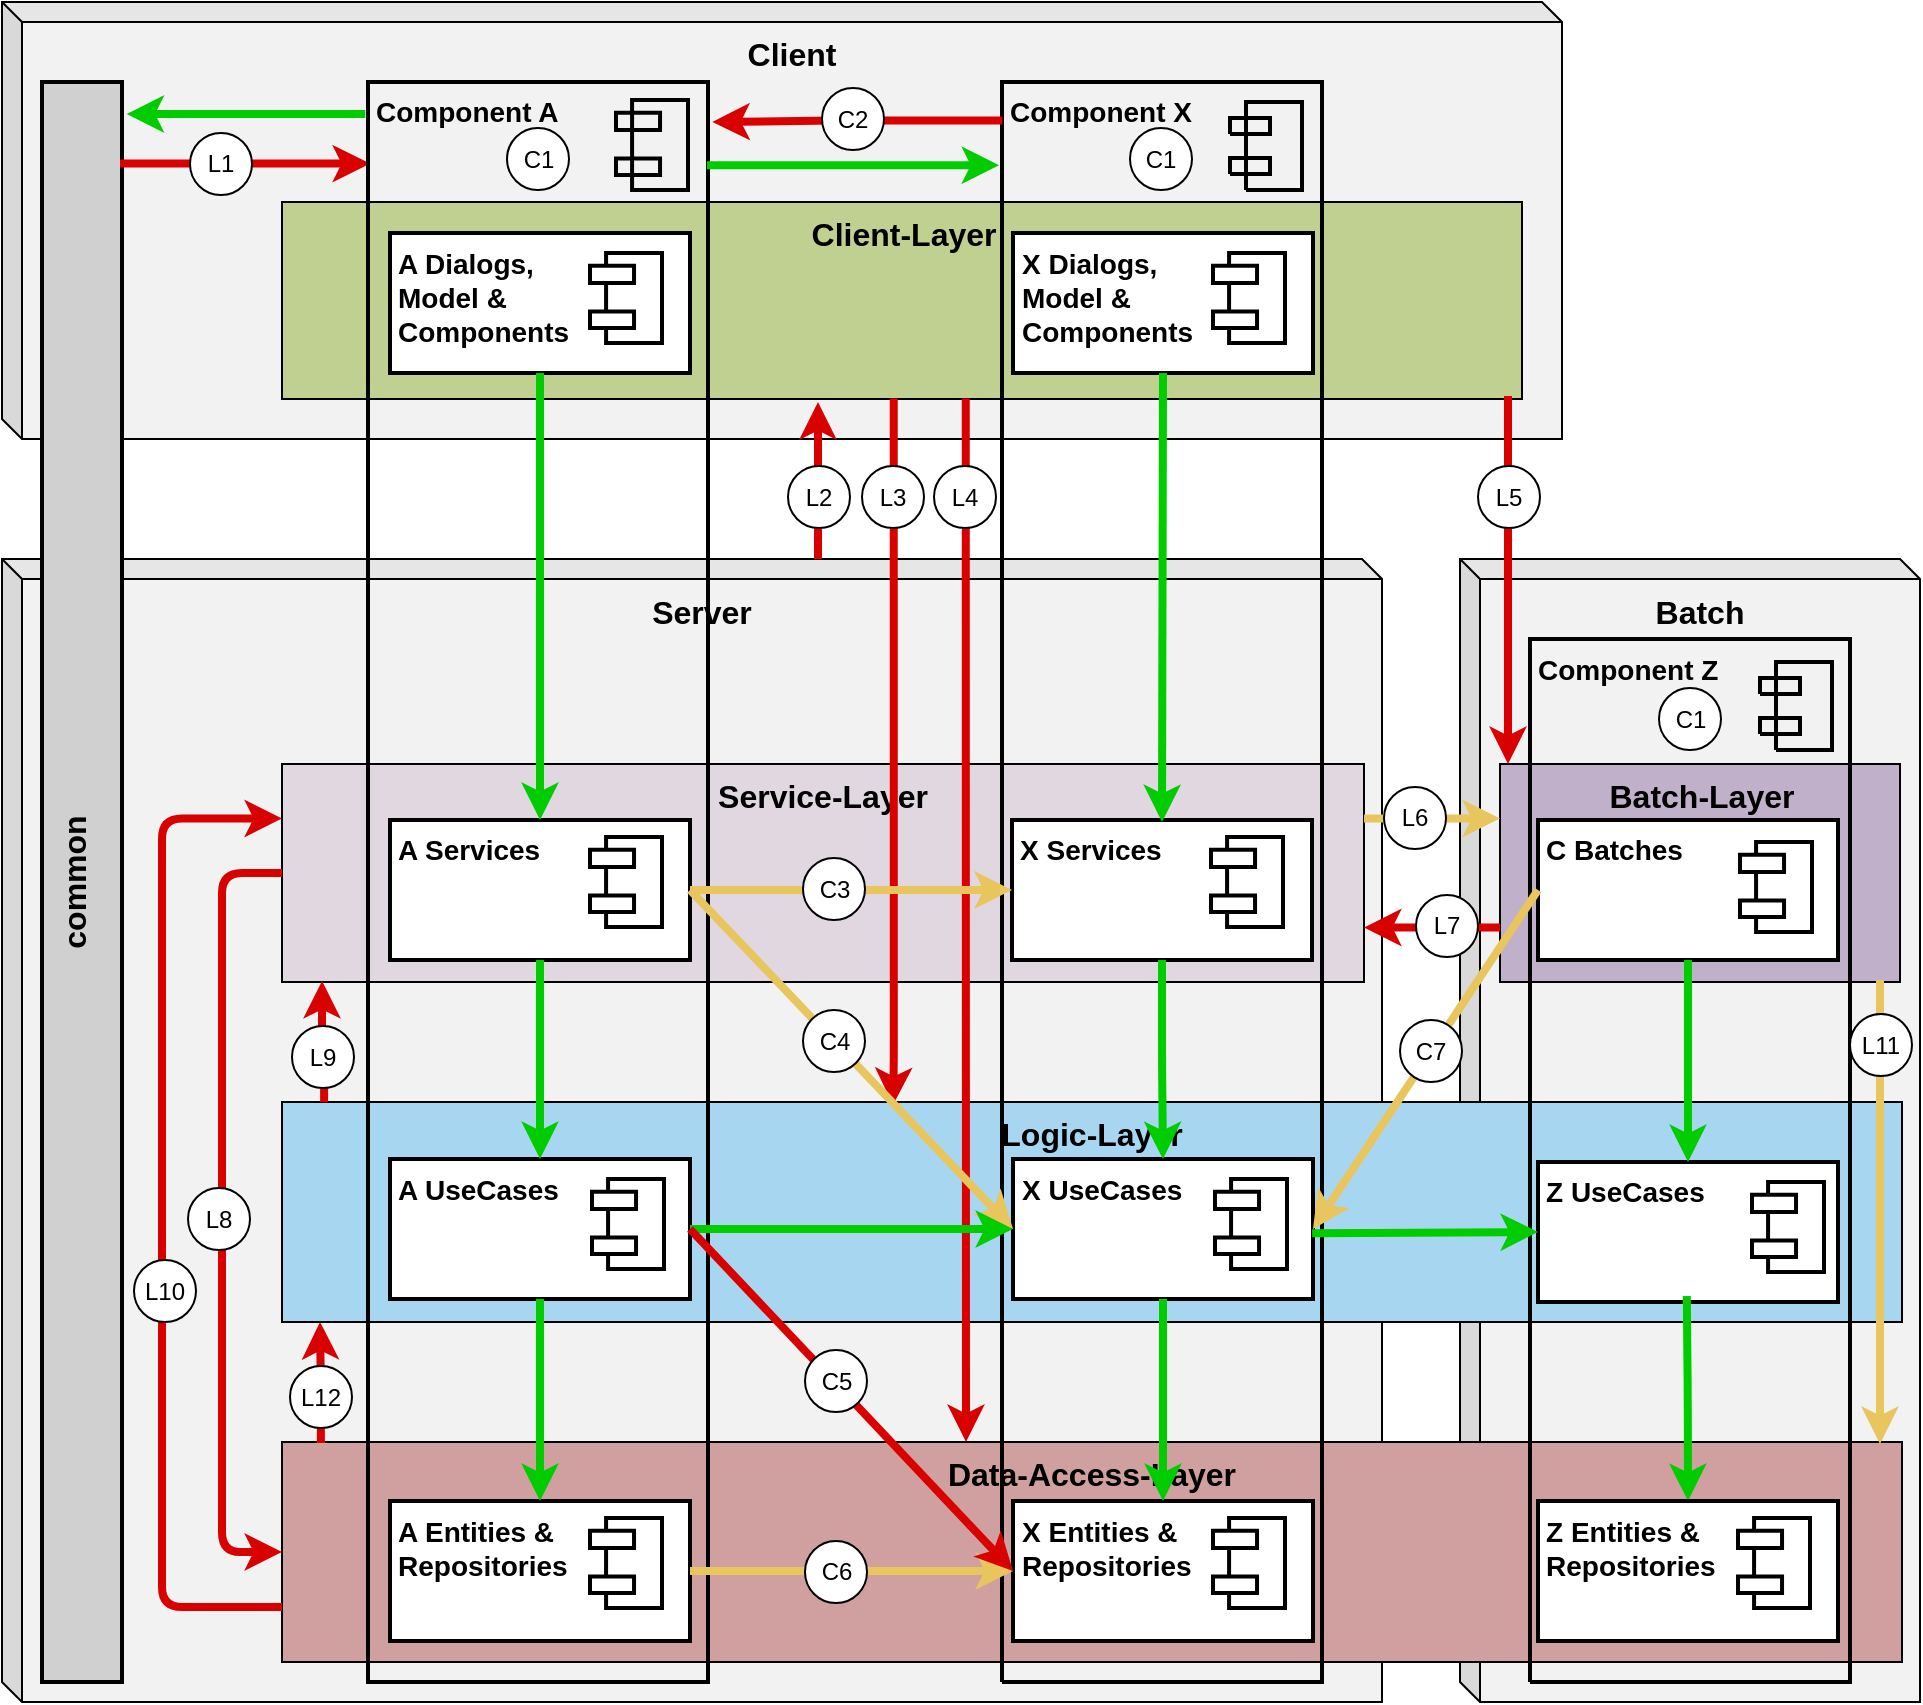<mxfile version="14.5.1" type="device"><diagram id="5I7YsJBexh0C2_ol_-IG" name="Page-1"><mxGraphModel dx="1106" dy="1003" grid="1" gridSize="10" guides="1" tooltips="1" connect="1" arrows="1" fold="1" page="1" pageScale="1" pageWidth="1169" pageHeight="827" math="0" shadow="0"><root><mxCell id="0"/><mxCell id="1" parent="0"/><mxCell id="GN3ucAhcoujQdY2zVEhl-172" value="&lt;b style=&quot;font-family: &amp;#34;arial&amp;#34; ; font-size: 16px&quot;&gt;Batch&lt;/b&gt;" style="shape=cube;whiteSpace=wrap;html=1;boundedLbl=1;backgroundOutline=1;darkOpacity=0.05;darkOpacity2=0.1;strokeColor=#000000;strokeWidth=1;fontFamily=Helvetica;fontSize=14;align=center;size=10;fillColor=#F2F2F2;verticalAlign=top;" parent="1" vertex="1"><mxGeometry x="729" y="278.5" width="230" height="571.5" as="geometry"/></mxCell><mxCell id="GN3ucAhcoujQdY2zVEhl-165" value="&lt;b style=&quot;font-family: &amp;#34;arial&amp;#34; ; font-size: 16px&quot;&gt;Client&lt;/b&gt;" style="shape=cube;whiteSpace=wrap;html=1;boundedLbl=1;backgroundOutline=1;darkOpacity=0.05;darkOpacity2=0.1;strokeColor=#000000;strokeWidth=1;fontFamily=Helvetica;fontSize=14;align=center;size=10;fillColor=#F2F2F2;verticalAlign=top;" parent="1" vertex="1"><mxGeometry width="780" height="218.5" as="geometry"/></mxCell><mxCell id="GN3ucAhcoujQdY2zVEhl-2" value="&lt;b style=&quot;font-family: &amp;#34;arial&amp;#34; ; font-size: 16px&quot;&gt;Server&lt;/b&gt;" style="shape=cube;whiteSpace=wrap;html=1;boundedLbl=1;backgroundOutline=1;darkOpacity=0.05;darkOpacity2=0.1;strokeColor=#000000;strokeWidth=1;fontFamily=Helvetica;fontSize=14;align=center;size=10;fillColor=#F2F2F2;verticalAlign=top;" parent="1" vertex="1"><mxGeometry y="278.5" width="690" height="571.5" as="geometry"/></mxCell><UserObject label="&lt;font style=&quot;font-size: 16px&quot;&gt;&lt;b&gt;Service-Layer&lt;/b&gt;&lt;/font&gt;" link="https://github.com/devonfw/devon4j/blob/master/documentation/guide-service-layer.asciidoc#service-layer" id="GN3ucAhcoujQdY2zVEhl-3"><mxCell style="rounded=0;whiteSpace=wrap;html=1;strokeColor=#000000;strokeWidth=1;fontFamily=Helvetica;fontSize=14;align=center;verticalAlign=top;fillColor=#E0D7E0;" parent="1" vertex="1"><mxGeometry x="140" y="381" width="541" height="109" as="geometry"/></mxCell></UserObject><UserObject label="&lt;font style=&quot;font-size: 16px&quot;&gt;&lt;b&gt;Logic-Layer&lt;/b&gt;&lt;/font&gt;" link="https://github.com/devonfw/devon4j/blob/master/documentation/guide-logic-layer.asciidoc#logic-layer" id="GN3ucAhcoujQdY2zVEhl-4"><mxCell style="rounded=0;whiteSpace=wrap;html=1;strokeColor=#000000;strokeWidth=1;fontFamily=Helvetica;fontSize=14;align=center;verticalAlign=top;fillColor=#A7D7F0;" parent="1" vertex="1"><mxGeometry x="140" y="550" width="810" height="110" as="geometry"/></mxCell></UserObject><UserObject label="&lt;b style=&quot;font-family: &amp;#34;arial&amp;#34; ; font-size: 16px&quot;&gt;Data-Access-Layer&lt;/b&gt;" link="https://github.com/devonfw/devon4j/blob/master/documentation/guide-dataaccess-layer.asciidoc#data-access-layer" id="GN3ucAhcoujQdY2zVEhl-5"><mxCell style="rounded=0;whiteSpace=wrap;html=1;strokeColor=#000000;strokeWidth=1;fontFamily=Helvetica;fontSize=14;align=center;verticalAlign=top;fillColor=#D0A0A0;" parent="1" vertex="1"><mxGeometry x="140" y="720" width="810" height="110" as="geometry"/></mxCell></UserObject><mxCell id="GN3ucAhcoujQdY2zVEhl-7" style="vsdxID=432;fillColor=none;gradientColor=none;strokeColor=none;labelBackgroundColor=none;rounded=0;html=1;whiteSpace=wrap;" parent="1" vertex="1"><mxGeometry x="614" y="50" width="36" height="44" as="geometry"/></mxCell><mxCell id="GN3ucAhcoujQdY2zVEhl-8" style="vsdxID=433;fillColor=none;gradientColor=none;shape=stencil(nZBLDoAgDERP0z3SIyjew0SURgSD+Lu9kMZoXLhwN9O+tukAlrNpJg1SzDH4QW/URgNYgZTkjA4UkwJUgGXng+6DX1zLfmoymdXo17xh5zmRJ6Q42BWCfc2oJfdAr+Yv+AP9Cb7OJ3H/2JG1HNGz/84klThPVCc=);strokeColor=#000000;strokeWidth=2;labelBackgroundColor=none;rounded=0;html=1;whiteSpace=wrap;" parent="GN3ucAhcoujQdY2zVEhl-7" vertex="1"><mxGeometry x="8" width="28" height="44" as="geometry"/></mxCell><mxCell id="GN3ucAhcoujQdY2zVEhl-9" style="vsdxID=434;fillColor=none;gradientColor=none;shape=stencil(nZBLDoAgDERP0z3SIyjew0SURgSD+Lu9kMZoXLhwN9O+tukAlrNpJg1SzDH4QW/URgNYgZTkjA4UkwJUgGXng+6DX1zLfmoymdXo17xh5zmRJ6Q42BWCfc2oJfdAr+Yv+AP9Cb7OJ3H/2JG1HNGz/84klThPVCc=);strokeColor=#000000;strokeWidth=2;labelBackgroundColor=none;rounded=0;html=1;whiteSpace=wrap;" parent="GN3ucAhcoujQdY2zVEhl-7" vertex="1"><mxGeometry y="8" width="20" height="8" as="geometry"/></mxCell><mxCell id="GN3ucAhcoujQdY2zVEhl-10" style="vsdxID=435;fillColor=none;gradientColor=none;shape=stencil(nZBLDoAgDERP0z3SIyjew0SURgSD+Lu9kMZoXLhwN9O+tukAlrNpJg1SzDH4QW/URgNYgZTkjA4UkwJUgGXng+6DX1zLfmoymdXo17xh5zmRJ6Q42BWCfc2oJfdAr+Yv+AP9Cb7OJ3H/2JG1HNGz/84klThPVCc=);strokeColor=#000000;strokeWidth=2;labelBackgroundColor=none;rounded=0;html=1;whiteSpace=wrap;" parent="GN3ucAhcoujQdY2zVEhl-7" vertex="1"><mxGeometry y="28" width="20" height="8" as="geometry"/></mxCell><mxCell id="GN3ucAhcoujQdY2zVEhl-80" value="&lt;font style=&quot;font-size: 16px&quot;&gt;common&lt;/font&gt;" style="rounded=0;whiteSpace=wrap;html=1;fontFamily=Helvetica;fontSize=14;align=center;strokeWidth=2;fillColor=#D0D0D0;verticalAlign=top;fontStyle=1;horizontal=0;" parent="1" vertex="1"><mxGeometry x="20" y="40" width="40" height="800" as="geometry"/></mxCell><UserObject label="&lt;span style=&quot;font-size: 16px&quot;&gt;&lt;b&gt;Client-Layer&lt;/b&gt;&lt;/span&gt;" link="https://github.com/devonfw/devon4j/blob/master/documentation/guide-client-layer.asciidoc#client-layer" id="GN3ucAhcoujQdY2zVEhl-116"><mxCell style="rounded=0;whiteSpace=wrap;html=1;strokeColor=#000000;strokeWidth=1;fontFamily=Helvetica;fontSize=14;align=center;verticalAlign=top;spacingLeft=2;fillColor=#C0D090;" parent="1" vertex="1"><mxGeometry x="140" y="100" width="620" height="98.5" as="geometry"/></mxCell></UserObject><mxCell id="GN3ucAhcoujQdY2zVEhl-142" value="" style="group" parent="1" vertex="1" connectable="0"><mxGeometry x="307" y="49" width="36" height="45" as="geometry"/></mxCell><mxCell id="GN3ucAhcoujQdY2zVEhl-143" value="" style="rounded=0;whiteSpace=wrap;html=1;fontFamily=Helvetica;fontSize=14;align=left;strokeWidth=2;fillColor=none;" parent="GN3ucAhcoujQdY2zVEhl-142" vertex="1"><mxGeometry x="8.039" width="27.961" height="45" as="geometry"/></mxCell><mxCell id="GN3ucAhcoujQdY2zVEhl-144" value="" style="rounded=0;whiteSpace=wrap;html=1;fontFamily=Helvetica;fontSize=14;align=left;strokeWidth=2;fillColor=none;" parent="GN3ucAhcoujQdY2zVEhl-142" vertex="1"><mxGeometry y="6.375" width="22.019" height="8.625" as="geometry"/></mxCell><mxCell id="GN3ucAhcoujQdY2zVEhl-145" value="" style="rounded=0;whiteSpace=wrap;html=1;fontFamily=Helvetica;fontSize=14;align=left;strokeWidth=2;fillColor=none;" parent="GN3ucAhcoujQdY2zVEhl-142" vertex="1"><mxGeometry y="29.25" width="22.019" height="8.25" as="geometry"/></mxCell><UserObject label="&lt;span style=&quot;font-size: 16px&quot;&gt;&lt;b&gt;Batch-Layer&lt;/b&gt;&lt;/span&gt;" link="https://github.com/devonfw/devon4j/blob/master/documentation/guide-batch-layer.asciidoc#batch-layer" id="GN3ucAhcoujQdY2zVEhl-166"><mxCell style="rounded=0;whiteSpace=wrap;html=1;strokeColor=#000000;strokeWidth=1;fontFamily=Helvetica;fontSize=14;align=center;verticalAlign=top;fillColor=#C0B0CA;spacingLeft=2;" parent="1" vertex="1"><mxGeometry x="749" y="381" width="200" height="109" as="geometry"/></mxCell></UserObject><mxCell id="GN3ucAhcoujQdY2zVEhl-173" value="&lt;p style=&quot;margin-left: 0 ; margin-right: 0 ; margin-top: 0px ; margin-bottom: 0px ; text-indent: 0 ; direction: ltr&quot;&gt;&lt;font style=&quot;font-size: 14px ; font-family: &amp;#34;arial&amp;#34; ; color: #000000 ; direction: ltr ; letter-spacing: 0px ; line-height: 120% ; opacity: 1&quot;&gt;&lt;span&gt;Component Z&lt;/span&gt;&lt;/font&gt;&lt;/p&gt;" style="verticalAlign=top;align=left;vsdxID=431;fillColor=none;gradientColor=none;shape=stencil(nZBLDoAgDERP0z3SIyjew0SURgSD+Lu9kMZoXLhwN9O+tukAlrNpJg1SzDH4QW/URgNYgZTkjA4UkwJUgGXng+6DX1zLfmoymdXo17xh5zmRJ6Q42BWCfc2oJfdAr+Yv+AP9Cb7OJ3H/2JG1HNGz/84klThPVCc=);strokeColor=#000000;strokeWidth=2;labelBackgroundColor=none;rounded=0;html=1;whiteSpace=wrap;spacingLeft=2;fontStyle=1" parent="1" vertex="1"><mxGeometry x="764" y="318.5" width="160" height="521.5" as="geometry"/></mxCell><UserObject label="&lt;b style=&quot;font-family: &amp;#34;arial&amp;#34;&quot;&gt;C Batches&lt;/b&gt;" id="GN3ucAhcoujQdY2zVEhl-167"><mxCell style="rounded=0;whiteSpace=wrap;html=1;strokeColor=#000000;strokeWidth=2;fontFamily=Helvetica;fontSize=14;align=left;fillColor=#FFFFFF;fontStyle=1;verticalAlign=top;spacingLeft=2;" parent="1" vertex="1"><mxGeometry x="768" y="409" width="150" height="70" as="geometry"/></mxCell></UserObject><mxCell id="GN3ucAhcoujQdY2zVEhl-177" value="" style="endArrow=classic;html=1;edgeStyle=orthogonalEdgeStyle;strokeWidth=4;strokeColor=#00CC00;exitX=-0.008;exitY=0.02;exitDx=0;exitDy=0;exitPerimeter=0;entryX=1.058;entryY=0.02;entryDx=0;entryDy=0;entryPerimeter=0;" parent="1" source="GN3ucAhcoujQdY2zVEhl-11" target="GN3ucAhcoujQdY2zVEhl-80" edge="1"><mxGeometry width="50" height="50" relative="1" as="geometry"><mxPoint x="190" y="118.5" as="sourcePoint"/><mxPoint x="109" y="73" as="targetPoint"/></mxGeometry></mxCell><mxCell id="GN3ucAhcoujQdY2zVEhl-181" value="" style="endArrow=classic;html=1;edgeStyle=orthogonalEdgeStyle;strokeWidth=4;strokeColor=#D90000;entryX=0.006;entryY=0.051;entryDx=0;entryDy=0;exitX=0.975;exitY=0.051;exitDx=0;exitDy=0;exitPerimeter=0;entryPerimeter=0;" parent="1" source="GN3ucAhcoujQdY2zVEhl-80" target="GN3ucAhcoujQdY2zVEhl-11" edge="1"><mxGeometry width="50" height="50" relative="1" as="geometry"><mxPoint x="108" y="109" as="sourcePoint"/><mxPoint x="218" y="109" as="targetPoint"/><Array as="points"/></mxGeometry></mxCell><mxCell id="GN3ucAhcoujQdY2zVEhl-182" value="L1" style="ellipse;whiteSpace=wrap;html=1;aspect=fixed;align=center;" parent="1" vertex="1"><mxGeometry x="94" y="65.5" width="31" height="31" as="geometry"/></mxCell><mxCell id="GN3ucAhcoujQdY2zVEhl-184" value="" style="endArrow=classic;html=1;edgeStyle=orthogonalEdgeStyle;strokeWidth=4;strokeColor=#D90000;exitX=0.026;exitY=0.001;exitDx=0;exitDy=0;exitPerimeter=0;entryX=0.037;entryY=0.995;entryDx=0;entryDy=0;entryPerimeter=0;" parent="1" source="GN3ucAhcoujQdY2zVEhl-4" target="GN3ucAhcoujQdY2zVEhl-3" edge="1"><mxGeometry width="50" height="50" relative="1" as="geometry"><mxPoint x="200" y="516" as="sourcePoint"/><mxPoint x="200" y="489" as="targetPoint"/></mxGeometry></mxCell><mxCell id="GN3ucAhcoujQdY2zVEhl-185" style="vsdxID=432;fillColor=none;gradientColor=none;strokeColor=none;labelBackgroundColor=none;rounded=0;html=1;whiteSpace=wrap;" parent="1" vertex="1"><mxGeometry x="879" y="330" width="36" height="44" as="geometry"/></mxCell><mxCell id="GN3ucAhcoujQdY2zVEhl-186" style="vsdxID=433;fillColor=none;gradientColor=none;shape=stencil(nZBLDoAgDERP0z3SIyjew0SURgSD+Lu9kMZoXLhwN9O+tukAlrNpJg1SzDH4QW/URgNYgZTkjA4UkwJUgGXng+6DX1zLfmoymdXo17xh5zmRJ6Q42BWCfc2oJfdAr+Yv+AP9Cb7OJ3H/2JG1HNGz/84klThPVCc=);strokeColor=#000000;strokeWidth=2;labelBackgroundColor=none;rounded=0;html=1;whiteSpace=wrap;" parent="GN3ucAhcoujQdY2zVEhl-185" vertex="1"><mxGeometry x="8" width="28" height="44" as="geometry"/></mxCell><mxCell id="GN3ucAhcoujQdY2zVEhl-187" style="vsdxID=434;fillColor=none;gradientColor=none;shape=stencil(nZBLDoAgDERP0z3SIyjew0SURgSD+Lu9kMZoXLhwN9O+tukAlrNpJg1SzDH4QW/URgNYgZTkjA4UkwJUgGXng+6DX1zLfmoymdXo17xh5zmRJ6Q42BWCfc2oJfdAr+Yv+AP9Cb7OJ3H/2JG1HNGz/84klThPVCc=);strokeColor=#000000;strokeWidth=2;labelBackgroundColor=none;rounded=0;html=1;whiteSpace=wrap;" parent="GN3ucAhcoujQdY2zVEhl-185" vertex="1"><mxGeometry y="8" width="20" height="8" as="geometry"/></mxCell><mxCell id="GN3ucAhcoujQdY2zVEhl-188" style="vsdxID=435;fillColor=none;gradientColor=none;shape=stencil(nZBLDoAgDERP0z3SIyjew0SURgSD+Lu9kMZoXLhwN9O+tukAlrNpJg1SzDH4QW/URgNYgZTkjA4UkwJUgGXng+6DX1zLfmoymdXo17xh5zmRJ6Q42BWCfc2oJfdAr+Yv+AP9Cb7OJ3H/2JG1HNGz/84klThPVCc=);strokeColor=#000000;strokeWidth=2;labelBackgroundColor=none;rounded=0;html=1;whiteSpace=wrap;" parent="GN3ucAhcoujQdY2zVEhl-185" vertex="1"><mxGeometry y="28" width="20" height="8" as="geometry"/></mxCell><UserObject label="Z UseCases" link="https://github.com/devonfw/devon4j/blob/master/documentation/guide-usecase.asciidoc#usecase" id="GN3ucAhcoujQdY2zVEhl-190"><mxCell style="rounded=0;whiteSpace=wrap;html=1;strokeColor=#000000;strokeWidth=2;fontFamily=Helvetica;fontSize=14;align=left;fillColor=#FFFFFF;fontStyle=1;verticalAlign=top;spacingLeft=2;" parent="1" vertex="1"><mxGeometry x="768" y="580.0" width="150" height="70" as="geometry"/></mxCell></UserObject><mxCell id="GN3ucAhcoujQdY2zVEhl-191" value="" style="group" parent="1" vertex="1" connectable="0"><mxGeometry x="875" y="590.0" width="36" height="45" as="geometry"/></mxCell><mxCell id="GN3ucAhcoujQdY2zVEhl-192" value="" style="rounded=0;whiteSpace=wrap;html=1;fillColor=#FFFFFF;fontFamily=Helvetica;fontSize=14;align=left;strokeWidth=2;" parent="GN3ucAhcoujQdY2zVEhl-191" vertex="1"><mxGeometry x="8.039" width="27.961" height="45" as="geometry"/></mxCell><mxCell id="GN3ucAhcoujQdY2zVEhl-193" value="" style="rounded=0;whiteSpace=wrap;html=1;fillColor=#FFFFFF;fontFamily=Helvetica;fontSize=14;align=left;strokeWidth=2;" parent="GN3ucAhcoujQdY2zVEhl-191" vertex="1"><mxGeometry y="6.375" width="22.019" height="8.625" as="geometry"/></mxCell><mxCell id="GN3ucAhcoujQdY2zVEhl-194" value="" style="rounded=0;whiteSpace=wrap;html=1;fillColor=#FFFFFF;fontFamily=Helvetica;fontSize=14;align=left;strokeWidth=2;" parent="GN3ucAhcoujQdY2zVEhl-191" vertex="1"><mxGeometry y="29.25" width="22.019" height="8.25" as="geometry"/></mxCell><mxCell id="GN3ucAhcoujQdY2zVEhl-6" value="&lt;p style=&quot;margin-left: 0 ; margin-right: 0 ; margin-top: 0px ; margin-bottom: 0px ; text-indent: 0 ; direction: ltr&quot;&gt;&lt;font style=&quot;font-size: 14px ; font-family: &amp;#34;arial&amp;#34; ; color: #000000 ; direction: ltr ; letter-spacing: 0px ; line-height: 120% ; opacity: 1&quot;&gt;&lt;span&gt;Component X&lt;/span&gt;&lt;/font&gt;&lt;/p&gt;" style="verticalAlign=top;align=left;vsdxID=431;fillColor=none;gradientColor=none;shape=stencil(nZBLDoAgDERP0z3SIyjew0SURgSD+Lu9kMZoXLhwN9O+tukAlrNpJg1SzDH4QW/URgNYgZTkjA4UkwJUgGXng+6DX1zLfmoymdXo17xh5zmRJ6Q42BWCfc2oJfdAr+Yv+AP9Cb7OJ3H/2JG1HNGz/84klThPVCc=);strokeColor=#000000;strokeWidth=2;labelBackgroundColor=none;rounded=0;html=1;whiteSpace=wrap;spacingLeft=2;fontStyle=1" parent="1" vertex="1"><mxGeometry x="500" y="40" width="160" height="800" as="geometry"/></mxCell><mxCell id="GN3ucAhcoujQdY2zVEhl-11" value="Component A" style="rounded=0;whiteSpace=wrap;html=1;fontFamily=Helvetica;fontSize=14;align=left;strokeWidth=2;fillColor=none;verticalAlign=top;spacingLeft=2;fontStyle=1" parent="1" vertex="1"><mxGeometry x="183" y="40" width="170" height="800" as="geometry"/></mxCell><UserObject label="X Dialogs,&lt;br&gt;Model &amp;amp;&amp;nbsp;&lt;br&gt;Components" id="GN3ucAhcoujQdY2zVEhl-122"><mxCell style="rounded=0;whiteSpace=wrap;html=1;strokeColor=#000000;strokeWidth=2;fontFamily=Helvetica;fontSize=14;align=left;fillColor=#FFFFFF;fontStyle=1;verticalAlign=top;spacingLeft=2;" parent="1" vertex="1"><mxGeometry x="505.5" y="115.5" width="150" height="70" as="geometry"/></mxCell></UserObject><mxCell id="GN3ucAhcoujQdY2zVEhl-123" value="" style="group" parent="1" vertex="1" connectable="0"><mxGeometry x="605.5" y="125.5" width="36" height="45" as="geometry"/></mxCell><mxCell id="GN3ucAhcoujQdY2zVEhl-124" value="" style="rounded=0;whiteSpace=wrap;html=1;fillColor=#FFFFFF;fontFamily=Helvetica;fontSize=14;align=left;strokeWidth=2;" parent="GN3ucAhcoujQdY2zVEhl-123" vertex="1"><mxGeometry x="8.039" width="27.961" height="45" as="geometry"/></mxCell><mxCell id="GN3ucAhcoujQdY2zVEhl-125" value="" style="rounded=0;whiteSpace=wrap;html=1;fillColor=#FFFFFF;fontFamily=Helvetica;fontSize=14;align=left;strokeWidth=2;" parent="GN3ucAhcoujQdY2zVEhl-123" vertex="1"><mxGeometry y="6.375" width="22.019" height="8.625" as="geometry"/></mxCell><mxCell id="GN3ucAhcoujQdY2zVEhl-126" value="" style="rounded=0;whiteSpace=wrap;html=1;fillColor=#FFFFFF;fontFamily=Helvetica;fontSize=14;align=left;strokeWidth=2;" parent="GN3ucAhcoujQdY2zVEhl-123" vertex="1"><mxGeometry y="29.25" width="22.019" height="8.25" as="geometry"/></mxCell><UserObject label="A Dialogs,&lt;br&gt;Model &amp;amp; &lt;br&gt;Components" id="GN3ucAhcoujQdY2zVEhl-133"><mxCell style="rounded=0;whiteSpace=wrap;html=1;strokeColor=#000000;strokeWidth=2;fontFamily=Helvetica;fontSize=14;align=left;fillColor=#FFFFFF;fontStyle=1;verticalAlign=top;spacingLeft=2;" parent="1" vertex="1"><mxGeometry x="194" y="115.5" width="150" height="70" as="geometry"/></mxCell></UserObject><mxCell id="GN3ucAhcoujQdY2zVEhl-134" value="" style="group" parent="1" vertex="1" connectable="0"><mxGeometry x="294" y="125.5" width="36" height="45" as="geometry"/></mxCell><mxCell id="GN3ucAhcoujQdY2zVEhl-135" value="" style="rounded=0;whiteSpace=wrap;html=1;fillColor=#FFFFFF;fontFamily=Helvetica;fontSize=14;align=left;strokeWidth=2;" parent="GN3ucAhcoujQdY2zVEhl-134" vertex="1"><mxGeometry x="8.039" width="27.961" height="45" as="geometry"/></mxCell><mxCell id="GN3ucAhcoujQdY2zVEhl-136" value="" style="rounded=0;whiteSpace=wrap;html=1;fillColor=#FFFFFF;fontFamily=Helvetica;fontSize=14;align=left;strokeWidth=2;" parent="GN3ucAhcoujQdY2zVEhl-134" vertex="1"><mxGeometry y="6.375" width="22.019" height="8.625" as="geometry"/></mxCell><mxCell id="GN3ucAhcoujQdY2zVEhl-137" value="" style="rounded=0;whiteSpace=wrap;html=1;fillColor=#FFFFFF;fontFamily=Helvetica;fontSize=14;align=left;strokeWidth=2;" parent="GN3ucAhcoujQdY2zVEhl-134" vertex="1"><mxGeometry y="29.25" width="22.019" height="8.25" as="geometry"/></mxCell><UserObject label="A Services" link="https://github.com/devonfw/devon4j/blob/master/documentation/guide-rest.asciidoc#jax-rs" id="GN3ucAhcoujQdY2zVEhl-12"><mxCell style="rounded=0;whiteSpace=wrap;html=1;strokeColor=#000000;strokeWidth=2;fontFamily=Helvetica;fontSize=14;align=left;fillColor=#FFFFFF;fontStyle=1;verticalAlign=top;spacingLeft=2;" parent="1" vertex="1"><mxGeometry x="194" y="409" width="150" height="70" as="geometry"/></mxCell></UserObject><mxCell id="GN3ucAhcoujQdY2zVEhl-13" value="" style="group" parent="1" vertex="1" connectable="0"><mxGeometry x="294" y="417.5" width="36" height="45" as="geometry"/></mxCell><mxCell id="GN3ucAhcoujQdY2zVEhl-14" value="" style="rounded=0;whiteSpace=wrap;html=1;fillColor=#FFFFFF;fontFamily=Helvetica;fontSize=14;align=left;strokeWidth=2;" parent="GN3ucAhcoujQdY2zVEhl-13" vertex="1"><mxGeometry x="8.039" width="27.961" height="45" as="geometry"/></mxCell><mxCell id="GN3ucAhcoujQdY2zVEhl-15" value="" style="rounded=0;whiteSpace=wrap;html=1;fillColor=#FFFFFF;fontFamily=Helvetica;fontSize=14;align=left;strokeWidth=2;" parent="GN3ucAhcoujQdY2zVEhl-13" vertex="1"><mxGeometry y="6.375" width="22.019" height="8.625" as="geometry"/></mxCell><mxCell id="GN3ucAhcoujQdY2zVEhl-16" value="" style="rounded=0;whiteSpace=wrap;html=1;fillColor=#FFFFFF;fontFamily=Helvetica;fontSize=14;align=left;strokeWidth=2;" parent="GN3ucAhcoujQdY2zVEhl-13" vertex="1"><mxGeometry y="29.25" width="22.019" height="8.25" as="geometry"/></mxCell><UserObject label="A UseCases" link="https://github.com/devonfw/devon4j/blob/master/documentation/guide-usecase.asciidoc#usecase" id="GN3ucAhcoujQdY2zVEhl-22"><mxCell style="rounded=0;whiteSpace=wrap;html=1;strokeColor=#000000;strokeWidth=2;fontFamily=Helvetica;fontSize=14;align=left;fillColor=#FFFFFF;fontStyle=1;verticalAlign=top;spacingLeft=2;" parent="1" vertex="1"><mxGeometry x="194" y="578.5" width="150" height="70" as="geometry"/></mxCell></UserObject><mxCell id="GN3ucAhcoujQdY2zVEhl-23" value="" style="group" parent="1" vertex="1" connectable="0"><mxGeometry x="295" y="588.5" width="36" height="45" as="geometry"/></mxCell><mxCell id="GN3ucAhcoujQdY2zVEhl-24" value="" style="rounded=0;whiteSpace=wrap;html=1;fillColor=#FFFFFF;fontFamily=Helvetica;fontSize=14;align=left;strokeWidth=2;" parent="GN3ucAhcoujQdY2zVEhl-23" vertex="1"><mxGeometry x="8.039" width="27.961" height="45" as="geometry"/></mxCell><mxCell id="GN3ucAhcoujQdY2zVEhl-25" value="" style="rounded=0;whiteSpace=wrap;html=1;fillColor=#FFFFFF;fontFamily=Helvetica;fontSize=14;align=left;strokeWidth=2;" parent="GN3ucAhcoujQdY2zVEhl-23" vertex="1"><mxGeometry y="6.375" width="22.019" height="8.625" as="geometry"/></mxCell><mxCell id="GN3ucAhcoujQdY2zVEhl-26" value="" style="rounded=0;whiteSpace=wrap;html=1;fillColor=#FFFFFF;fontFamily=Helvetica;fontSize=14;align=left;strokeWidth=2;" parent="GN3ucAhcoujQdY2zVEhl-23" vertex="1"><mxGeometry y="29.25" width="22.019" height="8.25" as="geometry"/></mxCell><UserObject label="&lt;b style=&quot;font-family: &amp;#34;arial&amp;#34;&quot;&gt;A Entities &amp;amp;&lt;br&gt;Repositories&lt;/b&gt;" link="https://github.com/devonfw/devon4j/blob/master/documentation/guide-jpa.asciidoc#entity" id="GN3ucAhcoujQdY2zVEhl-33"><mxCell style="rounded=0;whiteSpace=wrap;html=1;strokeColor=#000000;strokeWidth=2;fontFamily=Helvetica;fontSize=14;align=left;fillColor=#FFFFFF;fontStyle=1;verticalAlign=top;spacingLeft=2;" parent="1" vertex="1"><mxGeometry x="194" y="749.5" width="150" height="70" as="geometry"/></mxCell></UserObject><mxCell id="GN3ucAhcoujQdY2zVEhl-34" value="" style="group" parent="1" vertex="1" connectable="0"><mxGeometry x="294" y="758.0" width="36" height="45" as="geometry"/></mxCell><mxCell id="GN3ucAhcoujQdY2zVEhl-35" value="" style="rounded=0;whiteSpace=wrap;html=1;fillColor=#FFFFFF;fontFamily=Helvetica;fontSize=14;align=left;strokeWidth=2;" parent="GN3ucAhcoujQdY2zVEhl-34" vertex="1"><mxGeometry x="8.039" width="27.961" height="45" as="geometry"/></mxCell><mxCell id="GN3ucAhcoujQdY2zVEhl-36" value="" style="rounded=0;whiteSpace=wrap;html=1;fillColor=#FFFFFF;fontFamily=Helvetica;fontSize=14;align=left;strokeWidth=2;" parent="GN3ucAhcoujQdY2zVEhl-34" vertex="1"><mxGeometry y="6.375" width="22.019" height="8.625" as="geometry"/></mxCell><mxCell id="GN3ucAhcoujQdY2zVEhl-37" value="" style="rounded=0;whiteSpace=wrap;html=1;fillColor=#FFFFFF;fontFamily=Helvetica;fontSize=14;align=left;strokeWidth=2;" parent="GN3ucAhcoujQdY2zVEhl-34" vertex="1"><mxGeometry y="29.25" width="22.019" height="8.25" as="geometry"/></mxCell><UserObject label="X Services" link="https://github.com/devonfw/devon4j/blob/master/documentation/guide-rest.asciidoc#jax-rs" id="GN3ucAhcoujQdY2zVEhl-43"><mxCell style="rounded=0;whiteSpace=wrap;html=1;strokeColor=#000000;strokeWidth=2;fontFamily=Helvetica;fontSize=14;align=left;fillColor=#FFFFFF;fontStyle=1;verticalAlign=top;spacingLeft=2;" parent="1" vertex="1"><mxGeometry x="505" y="409" width="150" height="70" as="geometry"/></mxCell></UserObject><mxCell id="GN3ucAhcoujQdY2zVEhl-44" value="" style="group" parent="1" vertex="1" connectable="0"><mxGeometry x="604.5" y="417.5" width="36" height="45" as="geometry"/></mxCell><mxCell id="GN3ucAhcoujQdY2zVEhl-45" value="" style="rounded=0;whiteSpace=wrap;html=1;fillColor=#FFFFFF;fontFamily=Helvetica;fontSize=14;align=left;strokeWidth=2;" parent="GN3ucAhcoujQdY2zVEhl-44" vertex="1"><mxGeometry x="8.039" width="27.961" height="45" as="geometry"/></mxCell><mxCell id="GN3ucAhcoujQdY2zVEhl-46" value="" style="rounded=0;whiteSpace=wrap;html=1;fillColor=#FFFFFF;fontFamily=Helvetica;fontSize=14;align=left;strokeWidth=2;" parent="GN3ucAhcoujQdY2zVEhl-44" vertex="1"><mxGeometry y="6.375" width="22.019" height="8.625" as="geometry"/></mxCell><mxCell id="GN3ucAhcoujQdY2zVEhl-47" value="" style="rounded=0;whiteSpace=wrap;html=1;fillColor=#FFFFFF;fontFamily=Helvetica;fontSize=14;align=left;strokeWidth=2;" parent="GN3ucAhcoujQdY2zVEhl-44" vertex="1"><mxGeometry y="29.25" width="22.019" height="8.25" as="geometry"/></mxCell><UserObject label="X UseCases" link="https://github.com/devonfw/devon4j/blob/master/documentation/guide-usecase.asciidoc#usecase" id="GN3ucAhcoujQdY2zVEhl-53"><mxCell style="rounded=0;whiteSpace=wrap;html=1;strokeColor=#000000;strokeWidth=2;fontFamily=Helvetica;fontSize=14;align=left;fillColor=#FFFFFF;fontStyle=1;verticalAlign=top;spacingLeft=2;" parent="1" vertex="1"><mxGeometry x="505.5" y="578.5" width="150" height="70" as="geometry"/></mxCell></UserObject><mxCell id="GN3ucAhcoujQdY2zVEhl-54" value="" style="group" parent="1" vertex="1" connectable="0"><mxGeometry x="606.5" y="588.5" width="36" height="45" as="geometry"/></mxCell><mxCell id="GN3ucAhcoujQdY2zVEhl-55" value="" style="rounded=0;whiteSpace=wrap;html=1;fillColor=#FFFFFF;fontFamily=Helvetica;fontSize=14;align=left;strokeWidth=2;" parent="GN3ucAhcoujQdY2zVEhl-54" vertex="1"><mxGeometry x="8.039" width="27.961" height="45" as="geometry"/></mxCell><mxCell id="GN3ucAhcoujQdY2zVEhl-56" value="" style="rounded=0;whiteSpace=wrap;html=1;fillColor=#FFFFFF;fontFamily=Helvetica;fontSize=14;align=left;strokeWidth=2;" parent="GN3ucAhcoujQdY2zVEhl-54" vertex="1"><mxGeometry y="6.375" width="22.019" height="8.625" as="geometry"/></mxCell><mxCell id="GN3ucAhcoujQdY2zVEhl-57" value="" style="rounded=0;whiteSpace=wrap;html=1;fillColor=#FFFFFF;fontFamily=Helvetica;fontSize=14;align=left;strokeWidth=2;" parent="GN3ucAhcoujQdY2zVEhl-54" vertex="1"><mxGeometry y="29.25" width="22.019" height="8.25" as="geometry"/></mxCell><UserObject label="&lt;b style=&quot;font-family: &amp;#34;arial&amp;#34;&quot;&gt;X Entities &amp;amp;&lt;br&gt;Repositories&lt;/b&gt;" link="https://github.com/devonfw/devon4j/blob/master/documentation/guide-jpa.asciidoc#entity" id="GN3ucAhcoujQdY2zVEhl-64"><mxCell style="rounded=0;whiteSpace=wrap;html=1;strokeColor=#000000;strokeWidth=2;fontFamily=Helvetica;fontSize=14;align=left;fillColor=#FFFFFF;fontStyle=1;verticalAlign=top;spacingLeft=2;" parent="1" vertex="1"><mxGeometry x="505.5" y="749.5" width="150" height="70" as="geometry"/></mxCell></UserObject><mxCell id="GN3ucAhcoujQdY2zVEhl-65" value="" style="group" parent="1" vertex="1" connectable="0"><mxGeometry x="605.5" y="758.0" width="36" height="45" as="geometry"/></mxCell><mxCell id="GN3ucAhcoujQdY2zVEhl-66" value="" style="rounded=0;whiteSpace=wrap;html=1;fillColor=#FFFFFF;fontFamily=Helvetica;fontSize=14;align=left;strokeWidth=2;" parent="GN3ucAhcoujQdY2zVEhl-65" vertex="1"><mxGeometry x="8.039" width="27.961" height="45" as="geometry"/></mxCell><mxCell id="GN3ucAhcoujQdY2zVEhl-67" value="" style="rounded=0;whiteSpace=wrap;html=1;fillColor=#FFFFFF;fontFamily=Helvetica;fontSize=14;align=left;strokeWidth=2;" parent="GN3ucAhcoujQdY2zVEhl-65" vertex="1"><mxGeometry y="6.375" width="22.019" height="8.625" as="geometry"/></mxCell><mxCell id="GN3ucAhcoujQdY2zVEhl-68" value="" style="rounded=0;whiteSpace=wrap;html=1;fillColor=#FFFFFF;fontFamily=Helvetica;fontSize=14;align=left;strokeWidth=2;" parent="GN3ucAhcoujQdY2zVEhl-65" vertex="1"><mxGeometry y="29.25" width="22.019" height="8.25" as="geometry"/></mxCell><mxCell id="GN3ucAhcoujQdY2zVEhl-198" value="L9" style="ellipse;whiteSpace=wrap;html=1;aspect=fixed;align=center;" parent="1" vertex="1"><mxGeometry x="145" y="512" width="31" height="31" as="geometry"/></mxCell><mxCell id="GN3ucAhcoujQdY2zVEhl-200" value="" style="endArrow=classic;html=1;edgeStyle=orthogonalEdgeStyle;strokeWidth=4;strokeColor=#D90000;" parent="1" edge="1"><mxGeometry width="50" height="50" relative="1" as="geometry"><mxPoint x="408" y="278.5" as="sourcePoint"/><mxPoint x="408" y="200" as="targetPoint"/><Array as="points"><mxPoint x="408" y="258.5"/><mxPoint x="408" y="258.5"/></Array></mxGeometry></mxCell><mxCell id="GN3ucAhcoujQdY2zVEhl-201" value="L2" style="ellipse;whiteSpace=wrap;html=1;aspect=fixed;align=center;" parent="1" vertex="1"><mxGeometry x="393" y="232" width="31" height="31" as="geometry"/></mxCell><mxCell id="GN3ucAhcoujQdY2zVEhl-202" value="" style="endArrow=classic;html=1;edgeStyle=orthogonalEdgeStyle;strokeWidth=4;strokeColor=#D90000;entryX=0.362;entryY=0.014;entryDx=0;entryDy=0;entryPerimeter=0;exitX=0.531;exitY=0.997;exitDx=0;exitDy=0;exitPerimeter=0;" parent="1" edge="1"><mxGeometry width="50" height="50" relative="1" as="geometry"><mxPoint x="445.872" y="198.205" as="sourcePoint"/><mxPoint x="445.5" y="551.54" as="targetPoint"/><Array as="points"><mxPoint x="446" y="530"/><mxPoint x="446" y="530"/></Array></mxGeometry></mxCell><mxCell id="GN3ucAhcoujQdY2zVEhl-203" value="L3" style="ellipse;whiteSpace=wrap;html=1;aspect=fixed;align=center;" parent="1" vertex="1"><mxGeometry x="430" y="232" width="31" height="31" as="geometry"/></mxCell><mxCell id="GN3ucAhcoujQdY2zVEhl-204" value="" style="endArrow=classic;html=1;edgeStyle=orthogonalEdgeStyle;strokeWidth=4;strokeColor=#D90000;exitX=0.531;exitY=0.997;exitDx=0;exitDy=0;exitPerimeter=0;" parent="1" edge="1"><mxGeometry width="50" height="50" relative="1" as="geometry"><mxPoint x="481.872" y="198.205" as="sourcePoint"/><mxPoint x="482" y="720" as="targetPoint"/><Array as="points"><mxPoint x="482" y="370"/><mxPoint x="482" y="370"/></Array></mxGeometry></mxCell><mxCell id="GN3ucAhcoujQdY2zVEhl-205" value="L4" style="ellipse;whiteSpace=wrap;html=1;aspect=fixed;align=center;" parent="1" vertex="1"><mxGeometry x="466" y="232" width="31" height="31" as="geometry"/></mxCell><mxCell id="GN3ucAhcoujQdY2zVEhl-207" value="" style="endArrow=classic;html=1;strokeWidth=4;exitX=1;exitY=0.5;exitDx=0;exitDy=0;entryX=0;entryY=0.5;entryDx=0;entryDy=0;strokeColor=#E8C55D;" parent="1" source="GN3ucAhcoujQdY2zVEhl-12" target="GN3ucAhcoujQdY2zVEhl-43" edge="1"><mxGeometry width="50" height="50" relative="1" as="geometry"><mxPoint x="416" y="465.0" as="sourcePoint"/><mxPoint x="466" y="415.0" as="targetPoint"/></mxGeometry></mxCell><mxCell id="GN3ucAhcoujQdY2zVEhl-208" value="" style="endArrow=classic;html=1;strokeWidth=4;exitX=1;exitY=0.5;exitDx=0;exitDy=0;entryX=0;entryY=0.5;entryDx=0;entryDy=0;strokeColor=#E8C55D;" parent="1" source="GN3ucAhcoujQdY2zVEhl-12" target="GN3ucAhcoujQdY2zVEhl-53" edge="1"><mxGeometry width="50" height="50" relative="1" as="geometry"><mxPoint x="390" y="454.0" as="sourcePoint"/><mxPoint x="514.5" y="454.0" as="targetPoint"/></mxGeometry></mxCell><mxCell id="GN3ucAhcoujQdY2zVEhl-209" value="" style="endArrow=classic;html=1;edgeStyle=orthogonalEdgeStyle;strokeWidth=4;strokeColor=#D90000;exitX=0.024;exitY=0.005;exitDx=0;exitDy=0;exitPerimeter=0;" parent="1" source="GN3ucAhcoujQdY2zVEhl-5" edge="1"><mxGeometry width="50" height="50" relative="1" as="geometry"><mxPoint x="159.54" y="716.11" as="sourcePoint"/><mxPoint x="159" y="660" as="targetPoint"/></mxGeometry></mxCell><mxCell id="GN3ucAhcoujQdY2zVEhl-210" value="L12" style="ellipse;whiteSpace=wrap;html=1;aspect=fixed;align=center;" parent="1" vertex="1"><mxGeometry x="144" y="682" width="31" height="31" as="geometry"/></mxCell><mxCell id="GN3ucAhcoujQdY2zVEhl-211" value="" style="endArrow=classic;html=1;edgeStyle=orthogonalEdgeStyle;strokeWidth=4;strokeColor=#D90000;exitX=0;exitY=0.5;exitDx=0;exitDy=0;entryX=0;entryY=0.5;entryDx=0;entryDy=0;" parent="1" source="GN3ucAhcoujQdY2zVEhl-3" target="GN3ucAhcoujQdY2zVEhl-5" edge="1"><mxGeometry width="50" height="50" relative="1" as="geometry"><mxPoint x="114.5" y="638.5" as="sourcePoint"/><mxPoint x="164.5" y="588.5" as="targetPoint"/><Array as="points"><mxPoint x="110" y="435"/><mxPoint x="110" y="775"/></Array></mxGeometry></mxCell><mxCell id="GN3ucAhcoujQdY2zVEhl-212" value="L8" style="ellipse;whiteSpace=wrap;html=1;aspect=fixed;align=center;" parent="1" vertex="1"><mxGeometry x="93" y="593" width="31" height="31" as="geometry"/></mxCell><mxCell id="GN3ucAhcoujQdY2zVEhl-213" value="" style="endArrow=classic;html=1;edgeStyle=orthogonalEdgeStyle;strokeWidth=4;strokeColor=#D90000;exitX=0;exitY=0.75;exitDx=0;exitDy=0;entryX=0;entryY=0.25;entryDx=0;entryDy=0;" parent="1" source="GN3ucAhcoujQdY2zVEhl-5" target="GN3ucAhcoujQdY2zVEhl-3" edge="1"><mxGeometry width="50" height="50" relative="1" as="geometry"><mxPoint x="150" y="445.5" as="sourcePoint"/><mxPoint x="150" y="785" as="targetPoint"/><Array as="points"><mxPoint x="80" y="803"/><mxPoint x="80" y="408"/></Array></mxGeometry></mxCell><mxCell id="GN3ucAhcoujQdY2zVEhl-214" value="L10" style="ellipse;whiteSpace=wrap;html=1;aspect=fixed;align=center;" parent="1" vertex="1"><mxGeometry x="66" y="629" width="31" height="31" as="geometry"/></mxCell><mxCell id="GN3ucAhcoujQdY2zVEhl-216" value="" style="endArrow=classic;html=1;edgeStyle=orthogonalEdgeStyle;strokeWidth=4;strokeColor=#00CC00;exitX=0.997;exitY=0.052;exitDx=0;exitDy=0;exitPerimeter=0;entryX=-0.009;entryY=0.052;entryDx=0;entryDy=0;entryPerimeter=0;" parent="1" source="GN3ucAhcoujQdY2zVEhl-11" target="GN3ucAhcoujQdY2zVEhl-6" edge="1"><mxGeometry width="50" height="50" relative="1" as="geometry"><mxPoint x="479.32" y="80.29" as="sourcePoint"/><mxPoint x="360.0" y="80.29" as="targetPoint"/></mxGeometry></mxCell><mxCell id="GN3ucAhcoujQdY2zVEhl-217" value="" style="endArrow=classic;html=1;edgeStyle=orthogonalEdgeStyle;strokeWidth=4;strokeColor=#D90000;entryX=1.013;entryY=0.025;entryDx=0;entryDy=0;entryPerimeter=0;exitX=0.001;exitY=0.024;exitDx=0;exitDy=0;exitPerimeter=0;" parent="1" source="GN3ucAhcoujQdY2zVEhl-6" target="GN3ucAhcoujQdY2zVEhl-11" edge="1"><mxGeometry width="50" height="50" relative="1" as="geometry"><mxPoint x="420" y="60" as="sourcePoint"/><mxPoint x="473.01" y="60.0" as="targetPoint"/><Array as="points"/></mxGeometry></mxCell><mxCell id="GN3ucAhcoujQdY2zVEhl-219" value="C2" style="ellipse;whiteSpace=wrap;html=1;aspect=fixed;align=center;" parent="1" vertex="1"><mxGeometry x="410" y="43" width="31" height="31" as="geometry"/></mxCell><mxCell id="GN3ucAhcoujQdY2zVEhl-221" value="C1" style="ellipse;whiteSpace=wrap;html=1;aspect=fixed;align=center;" parent="1" vertex="1"><mxGeometry x="252.5" y="63" width="31" height="31" as="geometry"/></mxCell><mxCell id="GN3ucAhcoujQdY2zVEhl-222" value="C1" style="ellipse;whiteSpace=wrap;html=1;aspect=fixed;align=center;" parent="1" vertex="1"><mxGeometry x="564" y="63" width="31" height="31" as="geometry"/></mxCell><mxCell id="GN3ucAhcoujQdY2zVEhl-223" value="C1" style="ellipse;whiteSpace=wrap;html=1;aspect=fixed;align=center;" parent="1" vertex="1"><mxGeometry x="828.5" y="343" width="31" height="31" as="geometry"/></mxCell><mxCell id="GN3ucAhcoujQdY2zVEhl-224" value="" style="endArrow=classic;html=1;strokeWidth=4;exitX=1;exitY=0.5;exitDx=0;exitDy=0;entryX=0;entryY=0.5;entryDx=0;entryDy=0;strokeColor=#00CC00;" parent="1" source="GN3ucAhcoujQdY2zVEhl-22" target="GN3ucAhcoujQdY2zVEhl-53" edge="1"><mxGeometry width="50" height="50" relative="1" as="geometry"><mxPoint x="343" y="613.16" as="sourcePoint"/><mxPoint x="504.5" y="613.16" as="targetPoint"/></mxGeometry></mxCell><mxCell id="GN3ucAhcoujQdY2zVEhl-225" value="" style="endArrow=classic;html=1;edgeStyle=orthogonalEdgeStyle;strokeWidth=4;strokeColor=#00CC00;exitX=0.5;exitY=1;exitDx=0;exitDy=0;" parent="1" source="GN3ucAhcoujQdY2zVEhl-133" target="GN3ucAhcoujQdY2zVEhl-12" edge="1"><mxGeometry width="50" height="50" relative="1" as="geometry"><mxPoint x="193" y="330.0" as="sourcePoint"/><mxPoint x="339.07" y="330.0" as="targetPoint"/></mxGeometry></mxCell><mxCell id="GN3ucAhcoujQdY2zVEhl-226" value="" style="endArrow=classic;html=1;edgeStyle=orthogonalEdgeStyle;strokeWidth=4;strokeColor=#00CC00;exitX=0.5;exitY=1;exitDx=0;exitDy=0;" parent="1" source="GN3ucAhcoujQdY2zVEhl-12" target="GN3ucAhcoujQdY2zVEhl-22" edge="1"><mxGeometry width="50" height="50" relative="1" as="geometry"><mxPoint x="269" y="474" as="sourcePoint"/><mxPoint x="283.5" y="593" as="targetPoint"/></mxGeometry></mxCell><mxCell id="GN3ucAhcoujQdY2zVEhl-227" value="" style="endArrow=classic;html=1;edgeStyle=orthogonalEdgeStyle;strokeWidth=4;strokeColor=#00CC00;entryX=0.5;entryY=0;entryDx=0;entryDy=0;exitX=0.5;exitY=1;exitDx=0;exitDy=0;" parent="1" source="GN3ucAhcoujQdY2zVEhl-22" target="GN3ucAhcoujQdY2zVEhl-33" edge="1"><mxGeometry width="50" height="50" relative="1" as="geometry"><mxPoint x="269" y="670" as="sourcePoint"/><mxPoint x="268.8" y="748.0" as="targetPoint"/></mxGeometry></mxCell><mxCell id="GN3ucAhcoujQdY2zVEhl-228" value="" style="endArrow=classic;html=1;edgeStyle=orthogonalEdgeStyle;strokeWidth=4;strokeColor=#00CC00;entryX=0.5;entryY=0;entryDx=0;entryDy=0;exitX=0.5;exitY=1;exitDx=0;exitDy=0;" parent="1" source="GN3ucAhcoujQdY2zVEhl-53" target="GN3ucAhcoujQdY2zVEhl-64" edge="1"><mxGeometry width="50" height="50" relative="1" as="geometry"><mxPoint x="579.08" y="646.0" as="sourcePoint"/><mxPoint x="579.08" y="747.0" as="targetPoint"/></mxGeometry></mxCell><mxCell id="GN3ucAhcoujQdY2zVEhl-229" value="" style="endArrow=classic;html=1;edgeStyle=orthogonalEdgeStyle;strokeWidth=4;strokeColor=#00CC00;entryX=0.5;entryY=0;entryDx=0;entryDy=0;" parent="1" source="GN3ucAhcoujQdY2zVEhl-43" target="GN3ucAhcoujQdY2zVEhl-53" edge="1"><mxGeometry width="50" height="50" relative="1" as="geometry"><mxPoint x="585" y="469.5" as="sourcePoint"/><mxPoint x="585" y="570.5" as="targetPoint"/></mxGeometry></mxCell><mxCell id="GN3ucAhcoujQdY2zVEhl-231" value="" style="endArrow=classic;html=1;edgeStyle=orthogonalEdgeStyle;strokeWidth=4;strokeColor=#00CC00;exitX=0.5;exitY=1;exitDx=0;exitDy=0;" parent="1" source="GN3ucAhcoujQdY2zVEhl-122" edge="1"><mxGeometry width="50" height="50" relative="1" as="geometry"><mxPoint x="580.16" y="194" as="sourcePoint"/><mxPoint x="580" y="410" as="targetPoint"/></mxGeometry></mxCell><mxCell id="GN3ucAhcoujQdY2zVEhl-234" value="" style="endArrow=classic;html=1;edgeStyle=orthogonalEdgeStyle;strokeWidth=4;strokeColor=#00CC00;exitX=0.5;exitY=1;exitDx=0;exitDy=0;" parent="1" source="GN3ucAhcoujQdY2zVEhl-167" target="GN3ucAhcoujQdY2zVEhl-190" edge="1"><mxGeometry width="50" height="50" relative="1" as="geometry"><mxPoint x="842" y="510" as="sourcePoint"/><mxPoint x="842" y="550" as="targetPoint"/></mxGeometry></mxCell><mxCell id="GN3ucAhcoujQdY2zVEhl-235" value="" style="endArrow=classic;html=1;edgeStyle=orthogonalEdgeStyle;strokeWidth=4;strokeColor=#00CC00;entryX=0.5;entryY=0;entryDx=0;entryDy=0;exitX=0.5;exitY=1;exitDx=0;exitDy=0;" parent="1" target="GN3ucAhcoujQdY2zVEhl-240" edge="1"><mxGeometry width="50" height="50" relative="1" as="geometry"><mxPoint x="842.41" y="647.0" as="sourcePoint"/><mxPoint x="842.41" y="748" as="targetPoint"/></mxGeometry></mxCell><mxCell id="GN3ucAhcoujQdY2zVEhl-236" value="" style="group" parent="1" vertex="1" connectable="0"><mxGeometry x="869" y="420.0" width="36" height="45" as="geometry"/></mxCell><mxCell id="GN3ucAhcoujQdY2zVEhl-237" value="" style="rounded=0;whiteSpace=wrap;html=1;fillColor=#FFFFFF;fontFamily=Helvetica;fontSize=14;align=left;strokeWidth=2;" parent="GN3ucAhcoujQdY2zVEhl-236" vertex="1"><mxGeometry x="8.039" width="27.961" height="45" as="geometry"/></mxCell><mxCell id="GN3ucAhcoujQdY2zVEhl-238" value="" style="rounded=0;whiteSpace=wrap;html=1;fillColor=#FFFFFF;fontFamily=Helvetica;fontSize=14;align=left;strokeWidth=2;" parent="GN3ucAhcoujQdY2zVEhl-236" vertex="1"><mxGeometry y="6.375" width="22.019" height="8.625" as="geometry"/></mxCell><mxCell id="GN3ucAhcoujQdY2zVEhl-239" value="" style="rounded=0;whiteSpace=wrap;html=1;fillColor=#FFFFFF;fontFamily=Helvetica;fontSize=14;align=left;strokeWidth=2;" parent="GN3ucAhcoujQdY2zVEhl-236" vertex="1"><mxGeometry y="29.25" width="22.019" height="8.25" as="geometry"/></mxCell><UserObject label="&lt;b style=&quot;font-family: &amp;#34;arial&amp;#34;&quot;&gt;Z Entities &amp;amp;&lt;br&gt;Repositories&lt;/b&gt;" link="https://github.com/devonfw/devon4j/blob/master/documentation/guide-jpa.asciidoc#entity" id="GN3ucAhcoujQdY2zVEhl-240"><mxCell style="rounded=0;whiteSpace=wrap;html=1;strokeColor=#000000;strokeWidth=2;fontFamily=Helvetica;fontSize=14;align=left;fillColor=#FFFFFF;fontStyle=1;verticalAlign=top;spacingLeft=2;" parent="1" vertex="1"><mxGeometry x="768" y="749.5" width="150" height="70" as="geometry"/></mxCell></UserObject><mxCell id="GN3ucAhcoujQdY2zVEhl-241" value="" style="group" parent="1" vertex="1" connectable="0"><mxGeometry x="868" y="758.0" width="36" height="45" as="geometry"/></mxCell><mxCell id="GN3ucAhcoujQdY2zVEhl-242" value="" style="rounded=0;whiteSpace=wrap;html=1;fillColor=#FFFFFF;fontFamily=Helvetica;fontSize=14;align=left;strokeWidth=2;" parent="GN3ucAhcoujQdY2zVEhl-241" vertex="1"><mxGeometry x="8.039" width="27.961" height="45" as="geometry"/></mxCell><mxCell id="GN3ucAhcoujQdY2zVEhl-243" value="" style="rounded=0;whiteSpace=wrap;html=1;fillColor=#FFFFFF;fontFamily=Helvetica;fontSize=14;align=left;strokeWidth=2;" parent="GN3ucAhcoujQdY2zVEhl-241" vertex="1"><mxGeometry y="6.375" width="22.019" height="8.625" as="geometry"/></mxCell><mxCell id="GN3ucAhcoujQdY2zVEhl-244" value="" style="rounded=0;whiteSpace=wrap;html=1;fillColor=#FFFFFF;fontFamily=Helvetica;fontSize=14;align=left;strokeWidth=2;" parent="GN3ucAhcoujQdY2zVEhl-241" vertex="1"><mxGeometry y="29.25" width="22.019" height="8.25" as="geometry"/></mxCell><mxCell id="GN3ucAhcoujQdY2zVEhl-245" value="" style="endArrow=classic;html=1;strokeWidth=4;strokeColor=#E8C55D;entryX=0.981;entryY=0.009;entryDx=0;entryDy=0;entryPerimeter=0;" parent="1" edge="1"><mxGeometry width="50" height="50" relative="1" as="geometry"><mxPoint x="939" y="489" as="sourcePoint"/><mxPoint x="938.99" y="720.99" as="targetPoint"/></mxGeometry></mxCell><mxCell id="GN3ucAhcoujQdY2zVEhl-246" value="L11" style="ellipse;whiteSpace=wrap;html=1;aspect=fixed;align=center;" parent="1" vertex="1"><mxGeometry x="924" y="506" width="31" height="31" as="geometry"/></mxCell><mxCell id="GN3ucAhcoujQdY2zVEhl-248" value="" style="endArrow=classic;html=1;strokeWidth=4;strokeColor=#00CC00;exitX=0.997;exitY=0.531;exitDx=0;exitDy=0;exitPerimeter=0;entryX=0;entryY=0.5;entryDx=0;entryDy=0;" parent="1" source="GN3ucAhcoujQdY2zVEhl-53" target="GN3ucAhcoujQdY2zVEhl-190" edge="1"><mxGeometry width="50" height="50" relative="1" as="geometry"><mxPoint x="630" y="624.0" as="sourcePoint"/><mxPoint x="749" y="611" as="targetPoint"/></mxGeometry></mxCell><mxCell id="GN3ucAhcoujQdY2zVEhl-249" value="" style="endArrow=classic;html=1;strokeWidth=4;exitX=1;exitY=0.5;exitDx=0;exitDy=0;entryX=0;entryY=0.5;entryDx=0;entryDy=0;strokeColor=#E8C55D;" parent="1" source="GN3ucAhcoujQdY2zVEhl-33" target="GN3ucAhcoujQdY2zVEhl-64" edge="1"><mxGeometry width="50" height="50" relative="1" as="geometry"><mxPoint x="353" y="783.91" as="sourcePoint"/><mxPoint x="514" y="783.91" as="targetPoint"/></mxGeometry></mxCell><mxCell id="GN3ucAhcoujQdY2zVEhl-250" value="" style="endArrow=classic;html=1;strokeWidth=4;strokeColor=#D90000;exitX=1;exitY=0.5;exitDx=0;exitDy=0;entryX=0;entryY=0.5;entryDx=0;entryDy=0;" parent="1" source="GN3ucAhcoujQdY2zVEhl-22" target="GN3ucAhcoujQdY2zVEhl-64" edge="1"><mxGeometry width="50" height="50" relative="1" as="geometry"><mxPoint x="730" y="250" as="sourcePoint"/><mxPoint x="730" y="200" as="targetPoint"/></mxGeometry></mxCell><mxCell id="GN3ucAhcoujQdY2zVEhl-251" value="C3" style="ellipse;whiteSpace=wrap;html=1;aspect=fixed;align=center;" parent="1" vertex="1"><mxGeometry x="400.5" y="428" width="31" height="31" as="geometry"/></mxCell><mxCell id="GN3ucAhcoujQdY2zVEhl-252" value="C4" style="ellipse;whiteSpace=wrap;html=1;aspect=fixed;align=center;" parent="1" vertex="1"><mxGeometry x="400.5" y="504" width="31" height="31" as="geometry"/></mxCell><mxCell id="GN3ucAhcoujQdY2zVEhl-253" value="C5" style="ellipse;whiteSpace=wrap;html=1;aspect=fixed;align=center;" parent="1" vertex="1"><mxGeometry x="401.5" y="674" width="31" height="31" as="geometry"/></mxCell><mxCell id="GN3ucAhcoujQdY2zVEhl-254" value="C6" style="ellipse;whiteSpace=wrap;html=1;aspect=fixed;align=center;" parent="1" vertex="1"><mxGeometry x="401.5" y="769.5" width="31" height="31" as="geometry"/></mxCell><mxCell id="GN3ucAhcoujQdY2zVEhl-256" value="" style="endArrow=classic;html=1;strokeWidth=4;exitX=0;exitY=0.5;exitDx=0;exitDy=0;entryX=1;entryY=0.5;entryDx=0;entryDy=0;strokeColor=#E8C55D;" parent="1" source="GN3ucAhcoujQdY2zVEhl-167" target="GN3ucAhcoujQdY2zVEhl-53" edge="1"><mxGeometry width="50" height="50" relative="1" as="geometry"><mxPoint x="660" y="436.75" as="sourcePoint"/><mxPoint x="821.5" y="606.25" as="targetPoint"/></mxGeometry></mxCell><mxCell id="GN3ucAhcoujQdY2zVEhl-257" value="C7" style="ellipse;whiteSpace=wrap;html=1;aspect=fixed;align=center;" parent="1" vertex="1"><mxGeometry x="699" y="509" width="31" height="31" as="geometry"/></mxCell><mxCell id="GN3ucAhcoujQdY2zVEhl-258" value="" style="endArrow=classic;html=1;strokeWidth=4;exitX=1;exitY=0.25;exitDx=0;exitDy=0;entryX=0;entryY=0.25;entryDx=0;entryDy=0;strokeColor=#E8C55D;" parent="1" source="GN3ucAhcoujQdY2zVEhl-3" target="GN3ucAhcoujQdY2zVEhl-166" edge="1"><mxGeometry width="50" height="50" relative="1" as="geometry"><mxPoint x="660" y="439.58" as="sourcePoint"/><mxPoint x="821" y="439.58" as="targetPoint"/></mxGeometry></mxCell><mxCell id="GN3ucAhcoujQdY2zVEhl-259" value="L6" style="ellipse;whiteSpace=wrap;html=1;aspect=fixed;align=center;" parent="1" vertex="1"><mxGeometry x="691" y="392.5" width="31" height="31" as="geometry"/></mxCell><mxCell id="GN3ucAhcoujQdY2zVEhl-260" value="" style="endArrow=classic;html=1;edgeStyle=orthogonalEdgeStyle;strokeWidth=4;strokeColor=#D90000;entryX=1;entryY=0.75;entryDx=0;entryDy=0;exitX=0;exitY=0.75;exitDx=0;exitDy=0;" parent="1" source="GN3ucAhcoujQdY2zVEhl-166" target="GN3ucAhcoujQdY2zVEhl-3" edge="1"><mxGeometry width="50" height="50" relative="1" as="geometry"><mxPoint x="745.0" y="468.2" as="sourcePoint"/><mxPoint x="600.05" y="469" as="targetPoint"/><Array as="points"/></mxGeometry></mxCell><mxCell id="GN3ucAhcoujQdY2zVEhl-261" value="L7" style="ellipse;whiteSpace=wrap;html=1;aspect=fixed;align=center;" parent="1" vertex="1"><mxGeometry x="707" y="446.5" width="31" height="31" as="geometry"/></mxCell><mxCell id="GN3ucAhcoujQdY2zVEhl-262" value="" style="endArrow=classic;html=1;edgeStyle=orthogonalEdgeStyle;strokeWidth=4;strokeColor=#D90000;entryX=0.02;entryY=0;entryDx=0;entryDy=0;entryPerimeter=0;" parent="1" target="GN3ucAhcoujQdY2zVEhl-166" edge="1"><mxGeometry width="50" height="50" relative="1" as="geometry"><mxPoint x="753" y="197" as="sourcePoint"/><mxPoint x="750" y="543" as="targetPoint"/><Array as="points"><mxPoint x="753" y="197"/></Array></mxGeometry></mxCell><mxCell id="GN3ucAhcoujQdY2zVEhl-263" value="L5" style="ellipse;whiteSpace=wrap;html=1;aspect=fixed;align=center;" parent="1" vertex="1"><mxGeometry x="738" y="232" width="31" height="31" as="geometry"/></mxCell></root></mxGraphModel></diagram></mxfile>